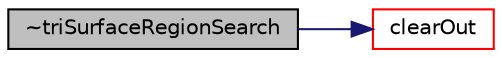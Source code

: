 digraph "~triSurfaceRegionSearch"
{
  bgcolor="transparent";
  edge [fontname="Helvetica",fontsize="10",labelfontname="Helvetica",labelfontsize="10"];
  node [fontname="Helvetica",fontsize="10",shape=record];
  rankdir="LR";
  Node1 [label="~triSurfaceRegionSearch",height=0.2,width=0.4,color="black", fillcolor="grey75", style="filled", fontcolor="black"];
  Node1 -> Node2 [color="midnightblue",fontsize="10",style="solid",fontname="Helvetica"];
  Node2 [label="clearOut",height=0.2,width=0.4,color="red",URL="$a02762.html#af320697688df08f1438d37a86bcaf25d",tooltip="Clear storage. "];
}
